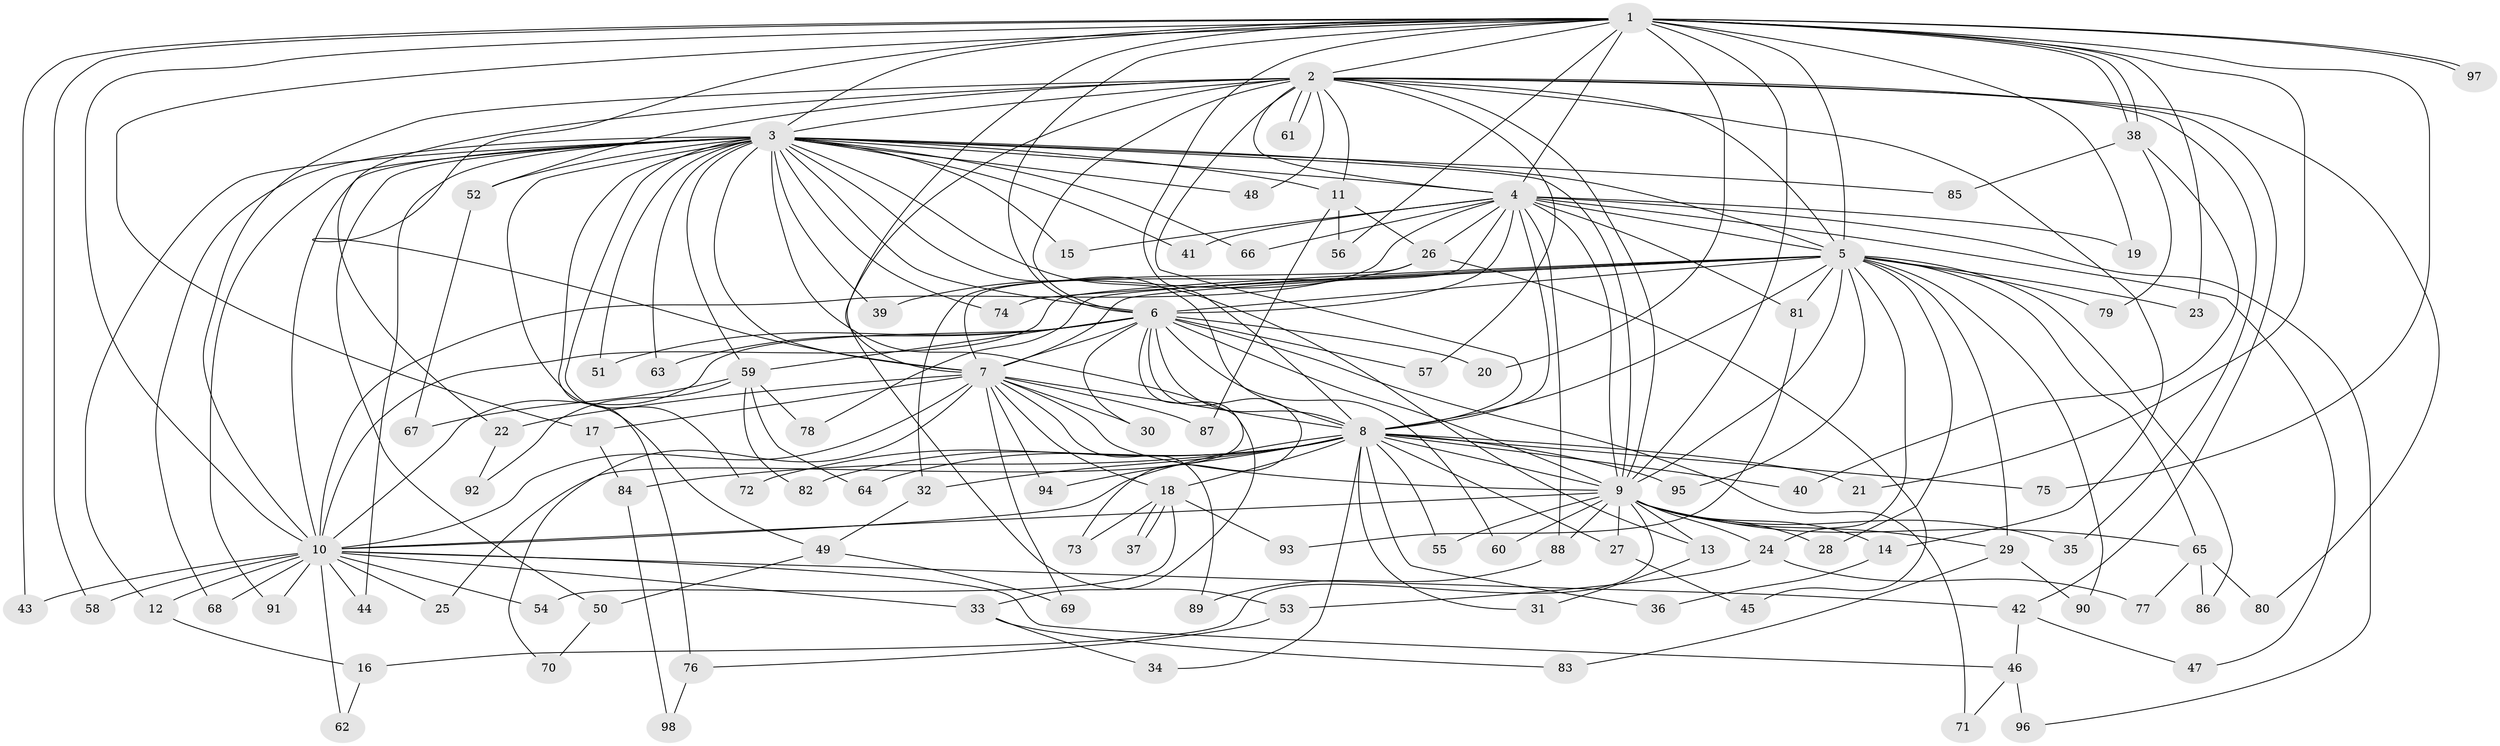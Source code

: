 // coarse degree distribution, {21: 0.013513513513513514, 26: 0.013513513513513514, 30: 0.013513513513513514, 17: 0.013513513513513514, 18: 0.02702702702702703, 16: 0.013513513513513514, 23: 0.013513513513513514, 19: 0.013513513513513514, 5: 0.04054054054054054, 4: 0.10810810810810811, 3: 0.10810810810810811, 2: 0.5945945945945946, 6: 0.013513513513513514, 7: 0.013513513513513514}
// Generated by graph-tools (version 1.1) at 2025/23/03/03/25 07:23:37]
// undirected, 98 vertices, 221 edges
graph export_dot {
graph [start="1"]
  node [color=gray90,style=filled];
  1;
  2;
  3;
  4;
  5;
  6;
  7;
  8;
  9;
  10;
  11;
  12;
  13;
  14;
  15;
  16;
  17;
  18;
  19;
  20;
  21;
  22;
  23;
  24;
  25;
  26;
  27;
  28;
  29;
  30;
  31;
  32;
  33;
  34;
  35;
  36;
  37;
  38;
  39;
  40;
  41;
  42;
  43;
  44;
  45;
  46;
  47;
  48;
  49;
  50;
  51;
  52;
  53;
  54;
  55;
  56;
  57;
  58;
  59;
  60;
  61;
  62;
  63;
  64;
  65;
  66;
  67;
  68;
  69;
  70;
  71;
  72;
  73;
  74;
  75;
  76;
  77;
  78;
  79;
  80;
  81;
  82;
  83;
  84;
  85;
  86;
  87;
  88;
  89;
  90;
  91;
  92;
  93;
  94;
  95;
  96;
  97;
  98;
  1 -- 2;
  1 -- 3;
  1 -- 4;
  1 -- 5;
  1 -- 6;
  1 -- 7;
  1 -- 8;
  1 -- 9;
  1 -- 10;
  1 -- 17;
  1 -- 19;
  1 -- 20;
  1 -- 21;
  1 -- 23;
  1 -- 38;
  1 -- 38;
  1 -- 43;
  1 -- 53;
  1 -- 56;
  1 -- 58;
  1 -- 75;
  1 -- 97;
  1 -- 97;
  2 -- 3;
  2 -- 4;
  2 -- 5;
  2 -- 6;
  2 -- 7;
  2 -- 8;
  2 -- 9;
  2 -- 10;
  2 -- 11;
  2 -- 14;
  2 -- 22;
  2 -- 35;
  2 -- 42;
  2 -- 48;
  2 -- 52;
  2 -- 57;
  2 -- 61;
  2 -- 61;
  2 -- 80;
  3 -- 4;
  3 -- 5;
  3 -- 6;
  3 -- 7;
  3 -- 8;
  3 -- 9;
  3 -- 10;
  3 -- 11;
  3 -- 12;
  3 -- 13;
  3 -- 15;
  3 -- 33;
  3 -- 39;
  3 -- 41;
  3 -- 44;
  3 -- 48;
  3 -- 49;
  3 -- 50;
  3 -- 51;
  3 -- 52;
  3 -- 59;
  3 -- 63;
  3 -- 66;
  3 -- 68;
  3 -- 72;
  3 -- 74;
  3 -- 76;
  3 -- 85;
  3 -- 91;
  4 -- 5;
  4 -- 6;
  4 -- 7;
  4 -- 8;
  4 -- 9;
  4 -- 10;
  4 -- 15;
  4 -- 19;
  4 -- 26;
  4 -- 41;
  4 -- 47;
  4 -- 66;
  4 -- 81;
  4 -- 88;
  4 -- 96;
  5 -- 6;
  5 -- 7;
  5 -- 8;
  5 -- 9;
  5 -- 10;
  5 -- 23;
  5 -- 24;
  5 -- 28;
  5 -- 29;
  5 -- 65;
  5 -- 74;
  5 -- 78;
  5 -- 79;
  5 -- 81;
  5 -- 86;
  5 -- 90;
  5 -- 95;
  6 -- 7;
  6 -- 8;
  6 -- 9;
  6 -- 10;
  6 -- 20;
  6 -- 25;
  6 -- 30;
  6 -- 51;
  6 -- 57;
  6 -- 59;
  6 -- 60;
  6 -- 63;
  6 -- 71;
  6 -- 73;
  7 -- 8;
  7 -- 9;
  7 -- 10;
  7 -- 17;
  7 -- 18;
  7 -- 22;
  7 -- 30;
  7 -- 69;
  7 -- 70;
  7 -- 87;
  7 -- 89;
  7 -- 94;
  8 -- 9;
  8 -- 10;
  8 -- 18;
  8 -- 21;
  8 -- 27;
  8 -- 31;
  8 -- 32;
  8 -- 34;
  8 -- 36;
  8 -- 40;
  8 -- 55;
  8 -- 64;
  8 -- 72;
  8 -- 75;
  8 -- 82;
  8 -- 84;
  8 -- 94;
  8 -- 95;
  9 -- 10;
  9 -- 13;
  9 -- 14;
  9 -- 16;
  9 -- 24;
  9 -- 27;
  9 -- 28;
  9 -- 29;
  9 -- 35;
  9 -- 55;
  9 -- 60;
  9 -- 65;
  9 -- 88;
  10 -- 12;
  10 -- 25;
  10 -- 33;
  10 -- 42;
  10 -- 43;
  10 -- 44;
  10 -- 46;
  10 -- 54;
  10 -- 58;
  10 -- 62;
  10 -- 68;
  10 -- 91;
  11 -- 26;
  11 -- 56;
  11 -- 87;
  12 -- 16;
  13 -- 31;
  14 -- 36;
  16 -- 62;
  17 -- 84;
  18 -- 37;
  18 -- 37;
  18 -- 54;
  18 -- 73;
  18 -- 93;
  22 -- 92;
  24 -- 53;
  24 -- 77;
  26 -- 32;
  26 -- 39;
  26 -- 45;
  27 -- 45;
  29 -- 83;
  29 -- 90;
  32 -- 49;
  33 -- 34;
  33 -- 83;
  38 -- 40;
  38 -- 79;
  38 -- 85;
  42 -- 46;
  42 -- 47;
  46 -- 71;
  46 -- 96;
  49 -- 50;
  49 -- 69;
  50 -- 70;
  52 -- 67;
  53 -- 76;
  59 -- 64;
  59 -- 67;
  59 -- 78;
  59 -- 82;
  59 -- 92;
  65 -- 77;
  65 -- 80;
  65 -- 86;
  76 -- 98;
  81 -- 93;
  84 -- 98;
  88 -- 89;
}
